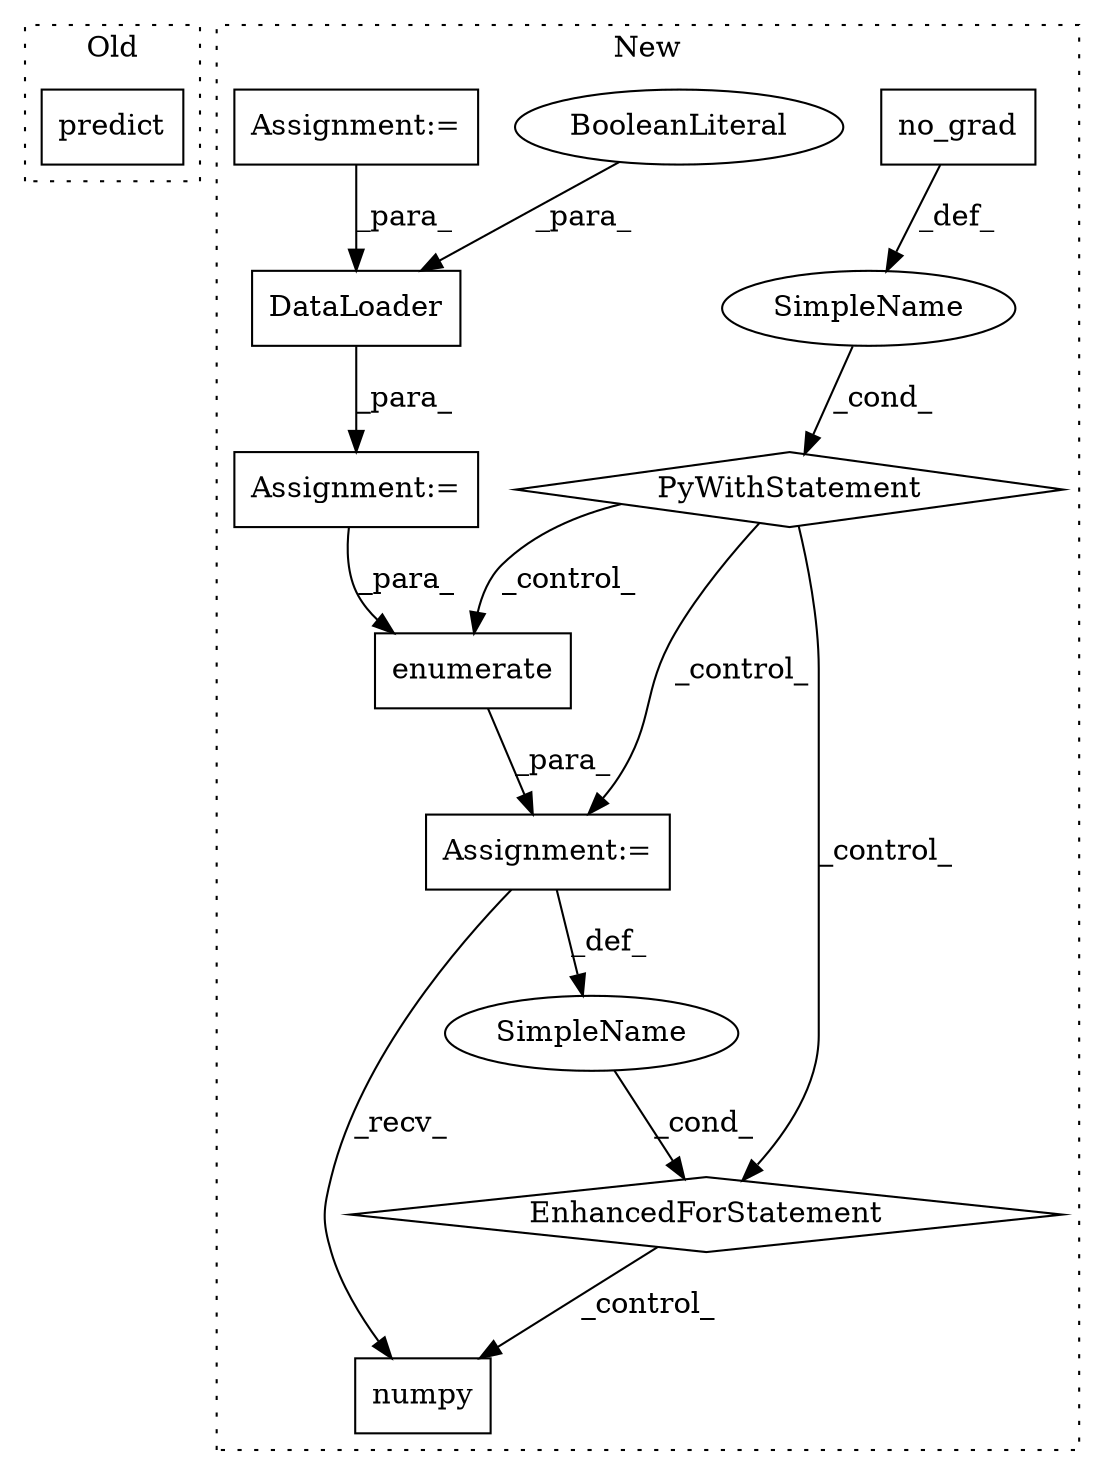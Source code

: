 digraph G {
subgraph cluster0 {
1 [label="predict" a="32" s="6555,6569" l="8,1" shape="box"];
label = "Old";
style="dotted";
}
subgraph cluster1 {
2 [label="PyWithStatement" a="104" s="6536,6561" l="10,2" shape="diamond"];
3 [label="Assignment:=" a="7" s="6571,6679" l="73,2" shape="box"];
4 [label="SimpleName" a="42" s="" l="" shape="ellipse"];
5 [label="EnhancedForStatement" a="70" s="6571,6679" l="73,2" shape="diamond"];
6 [label="numpy" a="32" s="6720" l="7" shape="box"];
7 [label="SimpleName" a="42" s="6648" l="6" shape="ellipse"];
8 [label="DataLoader" a="32" s="6371,6420" l="11,1" shape="box"];
9 [label="BooleanLiteral" a="9" s="6416" l="4" shape="ellipse"];
10 [label="no_grad" a="32" s="6552" l="9" shape="box"];
11 [label="enumerate" a="32" s="6657,6678" l="10,1" shape="box"];
12 [label="Assignment:=" a="7" s="6308" l="1" shape="box"];
13 [label="Assignment:=" a="7" s="6370" l="1" shape="box"];
label = "New";
style="dotted";
}
2 -> 3 [label="_control_"];
2 -> 5 [label="_control_"];
2 -> 11 [label="_control_"];
3 -> 7 [label="_def_"];
3 -> 6 [label="_recv_"];
4 -> 2 [label="_cond_"];
5 -> 6 [label="_control_"];
7 -> 5 [label="_cond_"];
8 -> 13 [label="_para_"];
9 -> 8 [label="_para_"];
10 -> 4 [label="_def_"];
11 -> 3 [label="_para_"];
12 -> 8 [label="_para_"];
13 -> 11 [label="_para_"];
}